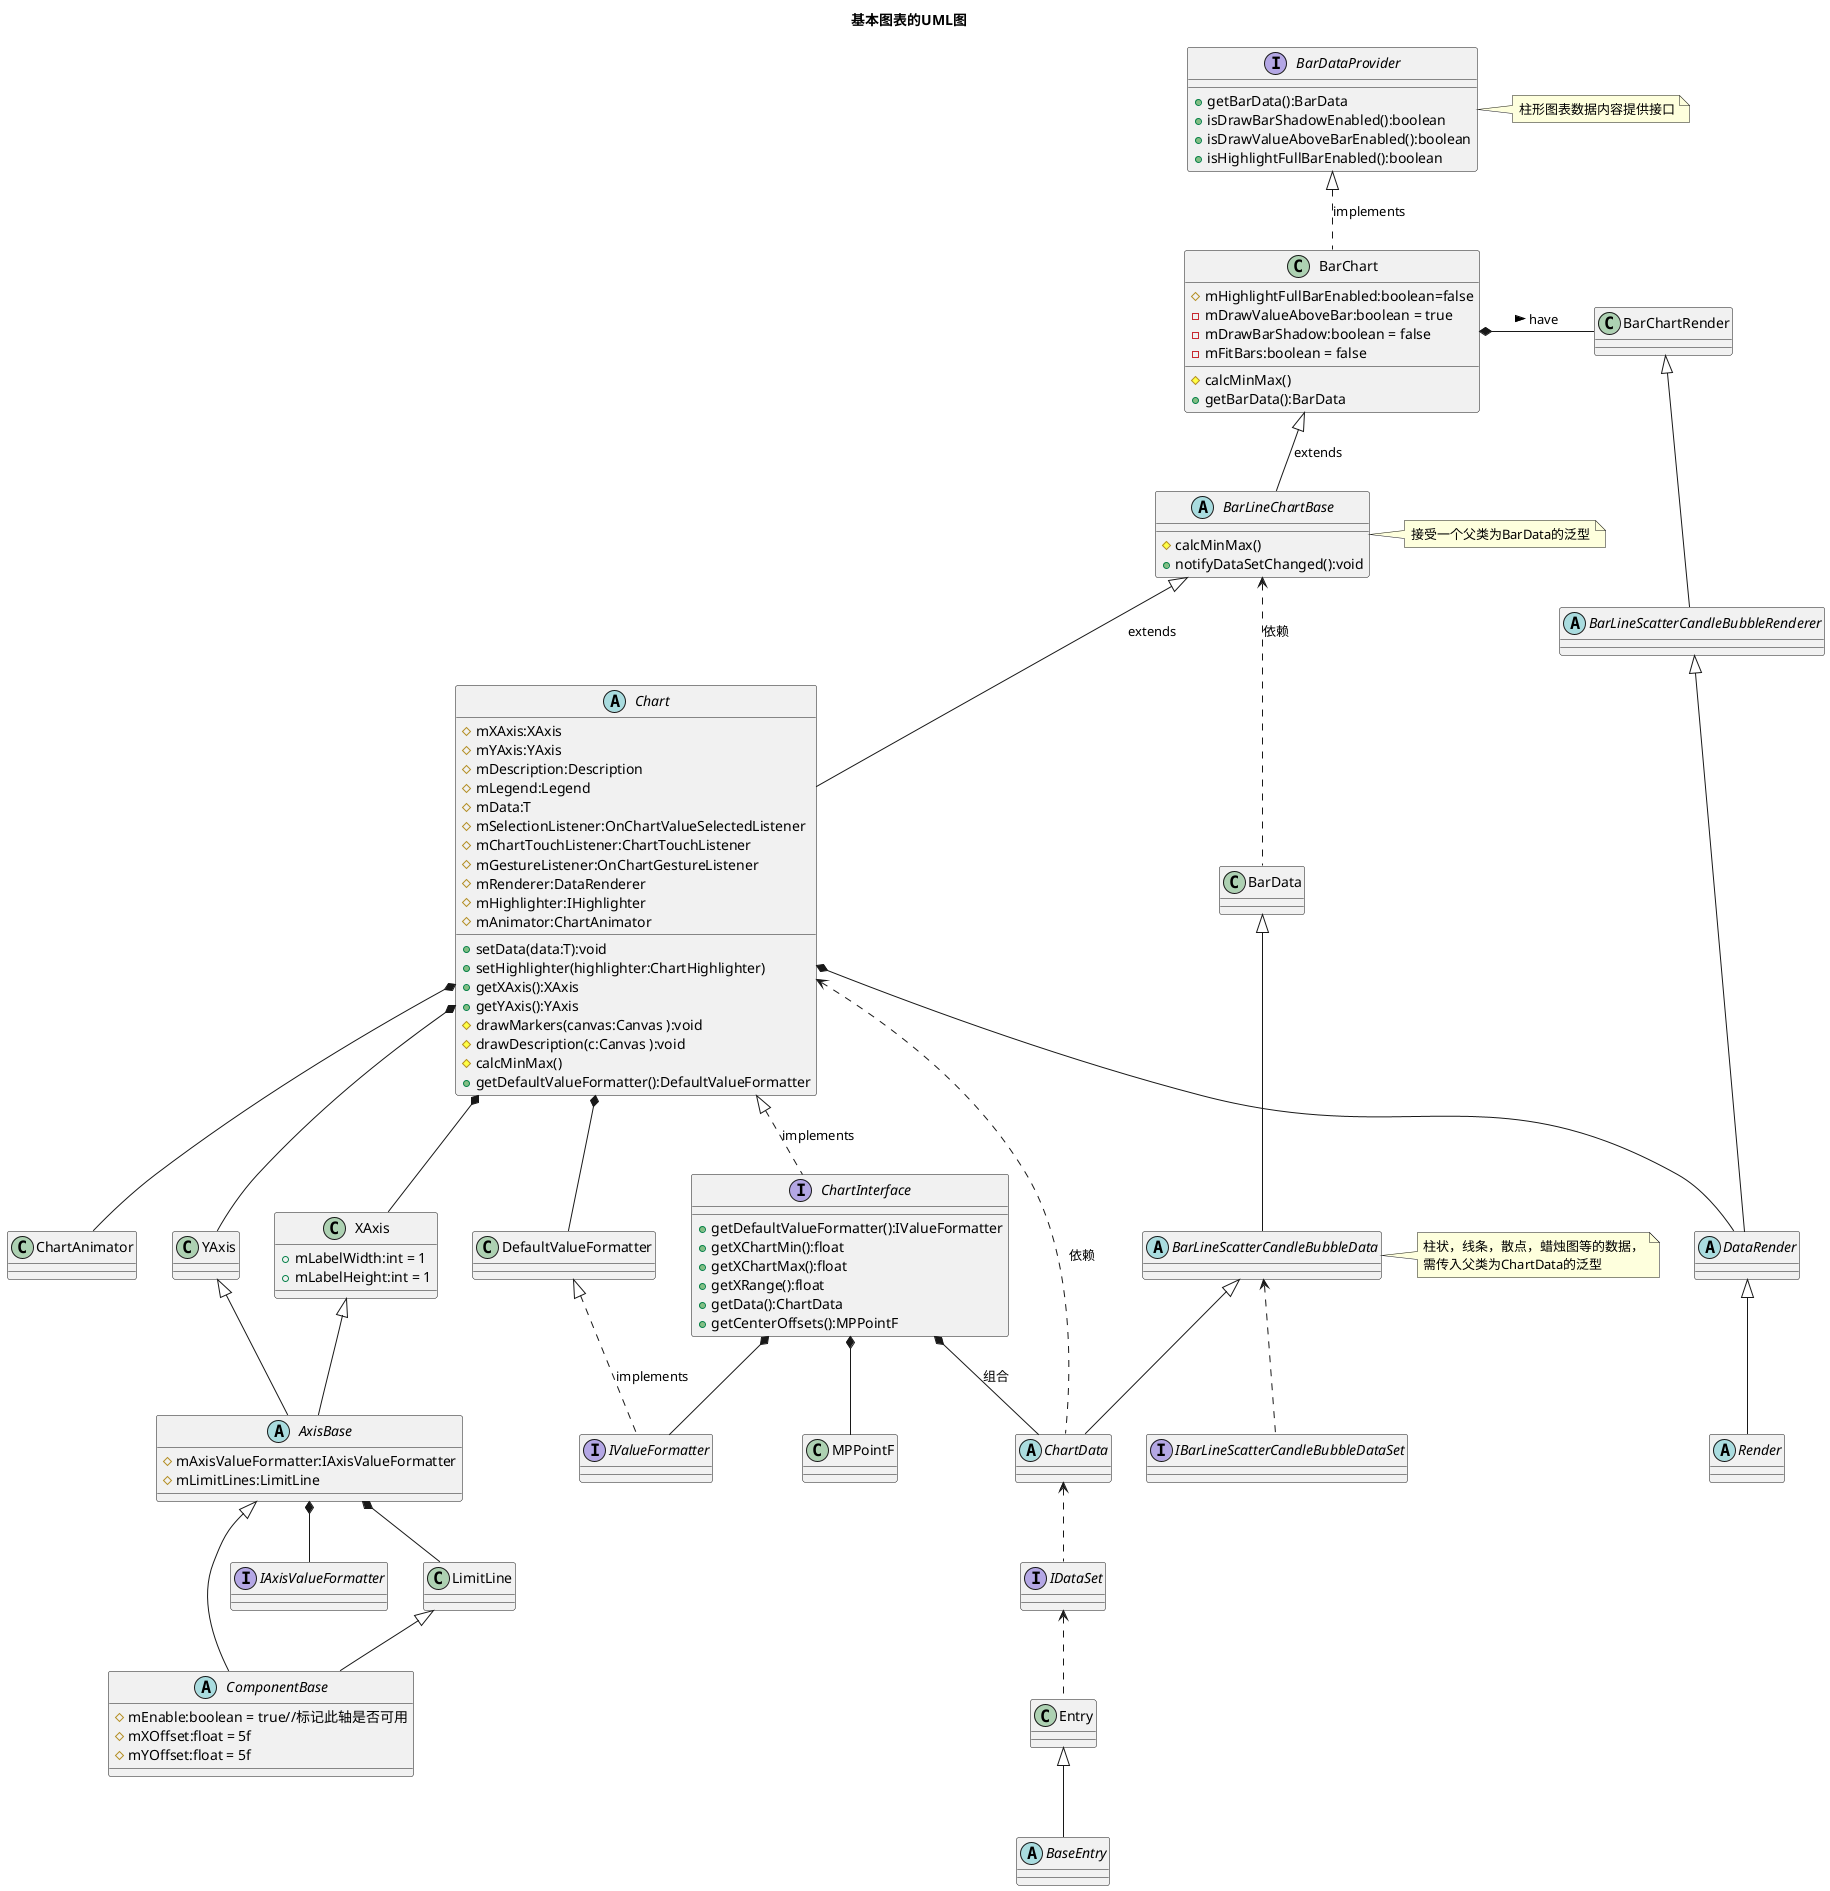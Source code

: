 @startuml
title:基本图表的UML图
abstract Chart{
#mXAxis:XAxis
#mYAxis:YAxis
#mDescription:Description
#mLegend:Legend
#mData:T
#mSelectionListener:OnChartValueSelectedListener
#mChartTouchListener:ChartTouchListener
#mGestureListener:OnChartGestureListener
#mRenderer:DataRenderer
#mHighlighter:IHighlighter
#mAnimator:ChartAnimator
+setData(data:T):void
+setHighlighter(highlighter:ChartHighlighter)
+getXAxis():XAxis
+getYAxis():YAxis
#drawMarkers(canvas:Canvas ):void
#drawDescription(c:Canvas ):void
#calcMinMax()
+getDefaultValueFormatter():DefaultValueFormatter

}
abstract ChartData{
}
abstract Render{
}
abstract DataRender{
}
abstract class BarLineScatterCandleBubbleRenderer{
}
abstract class BarLineChartBase{
#calcMinMax()
+notifyDataSetChanged():void
}
abstract class BaseEntry{
}
class BarChart{
#mHighlightFullBarEnabled:boolean=false
-mDrawValueAboveBar:boolean = true
-mDrawBarShadow:boolean = false
-mFitBars:boolean = false
#calcMinMax()
+getBarData():BarData
}
class MPPointF{
}
class Entry{
}
class ChartAnimator{
}
class DefaultValueFormatter{
}
interface ChartInterface{
+getDefaultValueFormatter():IValueFormatter
+getXChartMin():float
+getXChartMax():float
+getXRange():float
+getData():ChartData
+getCenterOffsets():MPPointF
}
interface IValueFormatter{
}
interface IDataSet{
}
interface BarDataProvider{
+getBarData():BarData
+isDrawBarShadowEnabled():boolean
+isDrawValueAboveBarEnabled():boolean
+isHighlightFullBarEnabled():boolean
}
class BarData{
}
abstract class BarLineScatterCandleBubbleData{
}
interface IBarLineScatterCandleBubbleDataSet{
}
'ChartAnimator *-- Chart
'ChartInterface ..|> Chart
'ChartData ..> Chart:依赖
'IDataSet ..> ChartData
'Entry ..> IDataSet
'IValueFormatter *-- ChartInterface
'IValueFormatter ..|> DefaultValueFormatter
'ChartData *-- ChartInterface:聚合
'MPPointF *-- ChartInterface
'BaseEntry --|> Entry

class XAxis{
+mLabelWidth:int = 1
+mLabelHeight:int = 1
}
class YAxis{
}
abstract class AxisBase{
#mAxisValueFormatter:IAxisValueFormatter
#mLimitLines:LimitLine
}
interface IAxisValueFormatter{
}
class LimitLine{
}
abstract class ComponentBase{
#mEnable:boolean = true//标记此轴是否可用
#mXOffset:float = 5f
#mYOffset:float = 5f
}

Chart *-- ChartAnimator
Chart <|.. ChartInterface:implements
Chart <.. ChartData:依赖
Chart *-- DataRender
BarLineChartBase <|-- Chart:extends
BarChart <|-- BarLineChartBase:extends
BarChart *- BarChartRender:have >
BarDataProvider <|.. BarChart:implements
BarLineChartBase <.. BarData:依赖
BarData <|-- BarLineScatterCandleBubbleData
BarLineScatterCandleBubbleData <|-- ChartData
BarLineScatterCandleBubbleData <.. IBarLineScatterCandleBubbleDataSet
ChartData <.. IDataSet
IDataSet <.. Entry
ChartInterface *-- IValueFormatter
DefaultValueFormatter <|.. IValueFormatter:implements
ChartInterface *-- ChartData:组合
ChartInterface *-- MPPointF
Entry <|-- BaseEntry
BarChartRender <|-- BarLineScatterCandleBubbleRenderer
BarLineScatterCandleBubbleRenderer <|-- DataRender
DataRender <|-- Render
Chart *-- XAxis
Chart *-- YAxis
Chart *-- DefaultValueFormatter
XAxis <|-- AxisBase
YAxis <|-- AxisBase
AxisBase <|-- ComponentBase
AxisBase *-- IAxisValueFormatter
AxisBase *-- LimitLine
LimitLine <|-- ComponentBase

note right of BarLineScatterCandleBubbleData:柱状，线条，散点，蜡烛图等的数据，\n需传入父类为ChartData的泛型
note right of BarLineChartBase:接受一个父类为BarData的泛型
note right of BarDataProvider:柱形图表数据内容提供接口
@enduml